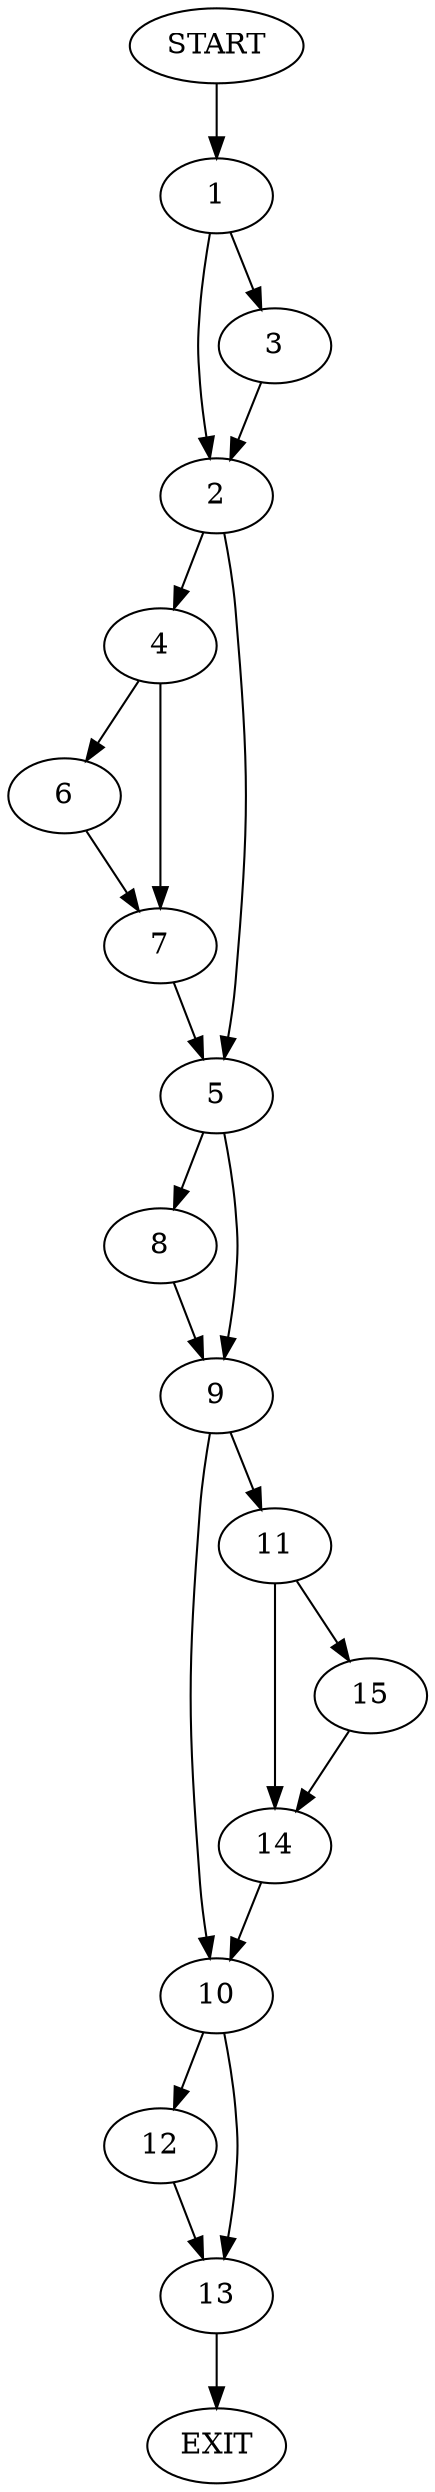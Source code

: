 digraph {
0 [label="START"]
16 [label="EXIT"]
0 -> 1
1 -> 2
1 -> 3
3 -> 2
2 -> 4
2 -> 5
4 -> 6
4 -> 7
5 -> 8
5 -> 9
6 -> 7
7 -> 5
9 -> 10
9 -> 11
8 -> 9
10 -> 12
10 -> 13
11 -> 14
11 -> 15
15 -> 14
14 -> 10
12 -> 13
13 -> 16
}
